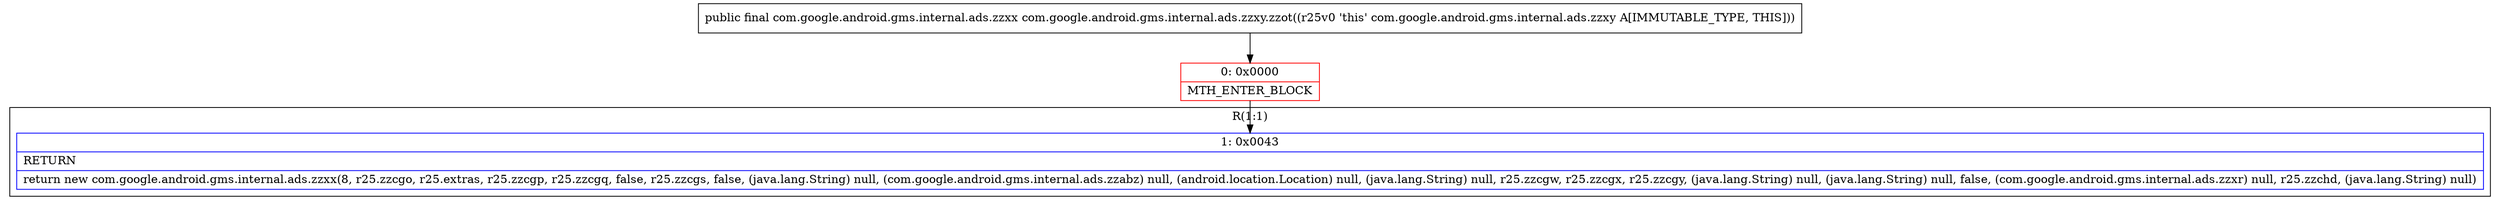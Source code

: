digraph "CFG forcom.google.android.gms.internal.ads.zzxy.zzot()Lcom\/google\/android\/gms\/internal\/ads\/zzxx;" {
subgraph cluster_Region_1469929014 {
label = "R(1:1)";
node [shape=record,color=blue];
Node_1 [shape=record,label="{1\:\ 0x0043|RETURN\l|return new com.google.android.gms.internal.ads.zzxx(8, r25.zzcgo, r25.extras, r25.zzcgp, r25.zzcgq, false, r25.zzcgs, false, (java.lang.String) null, (com.google.android.gms.internal.ads.zzabz) null, (android.location.Location) null, (java.lang.String) null, r25.zzcgw, r25.zzcgx, r25.zzcgy, (java.lang.String) null, (java.lang.String) null, false, (com.google.android.gms.internal.ads.zzxr) null, r25.zzchd, (java.lang.String) null)\l}"];
}
Node_0 [shape=record,color=red,label="{0\:\ 0x0000|MTH_ENTER_BLOCK\l}"];
MethodNode[shape=record,label="{public final com.google.android.gms.internal.ads.zzxx com.google.android.gms.internal.ads.zzxy.zzot((r25v0 'this' com.google.android.gms.internal.ads.zzxy A[IMMUTABLE_TYPE, THIS])) }"];
MethodNode -> Node_0;
Node_0 -> Node_1;
}

